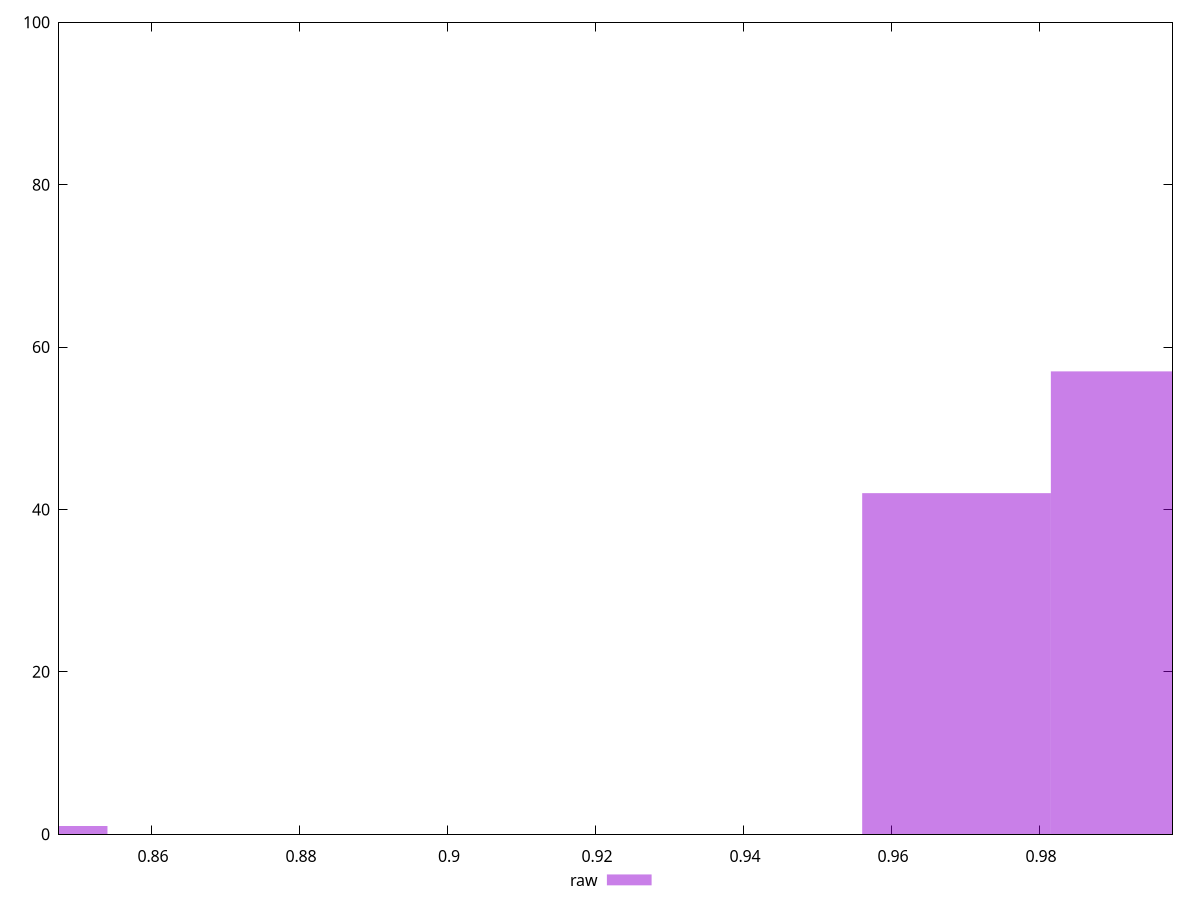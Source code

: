reset

$raw <<EOF
0.8413600889545249 1
0.9943346505826203 57
0.968838890311271 42
EOF

set key outside below
set boxwidth 0.025495760271349237
set xrange [0.8475587552842134:0.9980231261711547]
set yrange [0:100]
set trange [0:100]
set style fill transparent solid 0.5 noborder
set terminal svg size 640, 490 enhanced background rgb 'white'
set output "reports/report_00032_2021-02-25T10-28-15.087Z/meta/pScore/samples/card/raw/histogram.svg"

plot $raw title "raw" with boxes

reset
